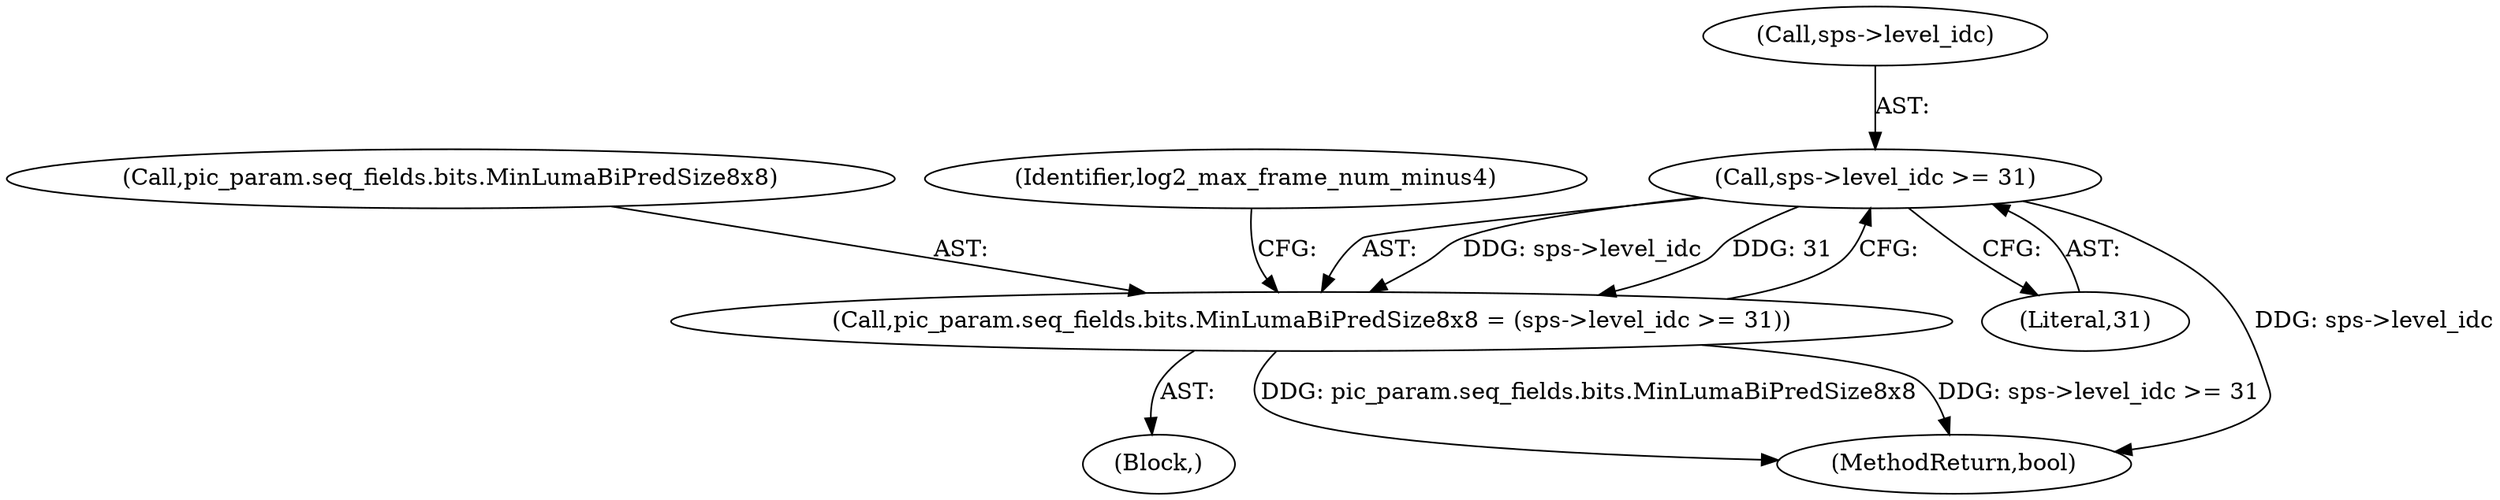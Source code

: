 digraph "0_Chrome_70340ce072cee8a0bdcddb5f312d32567b2269f6_14@pointer" {
"1000148" [label="(Call,sps->level_idc >= 31)"];
"1000140" [label="(Call,pic_param.seq_fields.bits.MinLumaBiPredSize8x8 = (sps->level_idc >= 31))"];
"1000148" [label="(Call,sps->level_idc >= 31)"];
"1000141" [label="(Call,pic_param.seq_fields.bits.MinLumaBiPredSize8x8)"];
"1000152" [label="(Literal,31)"];
"1000140" [label="(Call,pic_param.seq_fields.bits.MinLumaBiPredSize8x8 = (sps->level_idc >= 31))"];
"1000149" [label="(Call,sps->level_idc)"];
"1000108" [label="(Block,)"];
"1000438" [label="(MethodReturn,bool)"];
"1000154" [label="(Identifier,log2_max_frame_num_minus4)"];
"1000148" -> "1000140"  [label="AST: "];
"1000148" -> "1000152"  [label="CFG: "];
"1000149" -> "1000148"  [label="AST: "];
"1000152" -> "1000148"  [label="AST: "];
"1000140" -> "1000148"  [label="CFG: "];
"1000148" -> "1000438"  [label="DDG: sps->level_idc"];
"1000148" -> "1000140"  [label="DDG: sps->level_idc"];
"1000148" -> "1000140"  [label="DDG: 31"];
"1000140" -> "1000108"  [label="AST: "];
"1000141" -> "1000140"  [label="AST: "];
"1000154" -> "1000140"  [label="CFG: "];
"1000140" -> "1000438"  [label="DDG: pic_param.seq_fields.bits.MinLumaBiPredSize8x8"];
"1000140" -> "1000438"  [label="DDG: sps->level_idc >= 31"];
}
